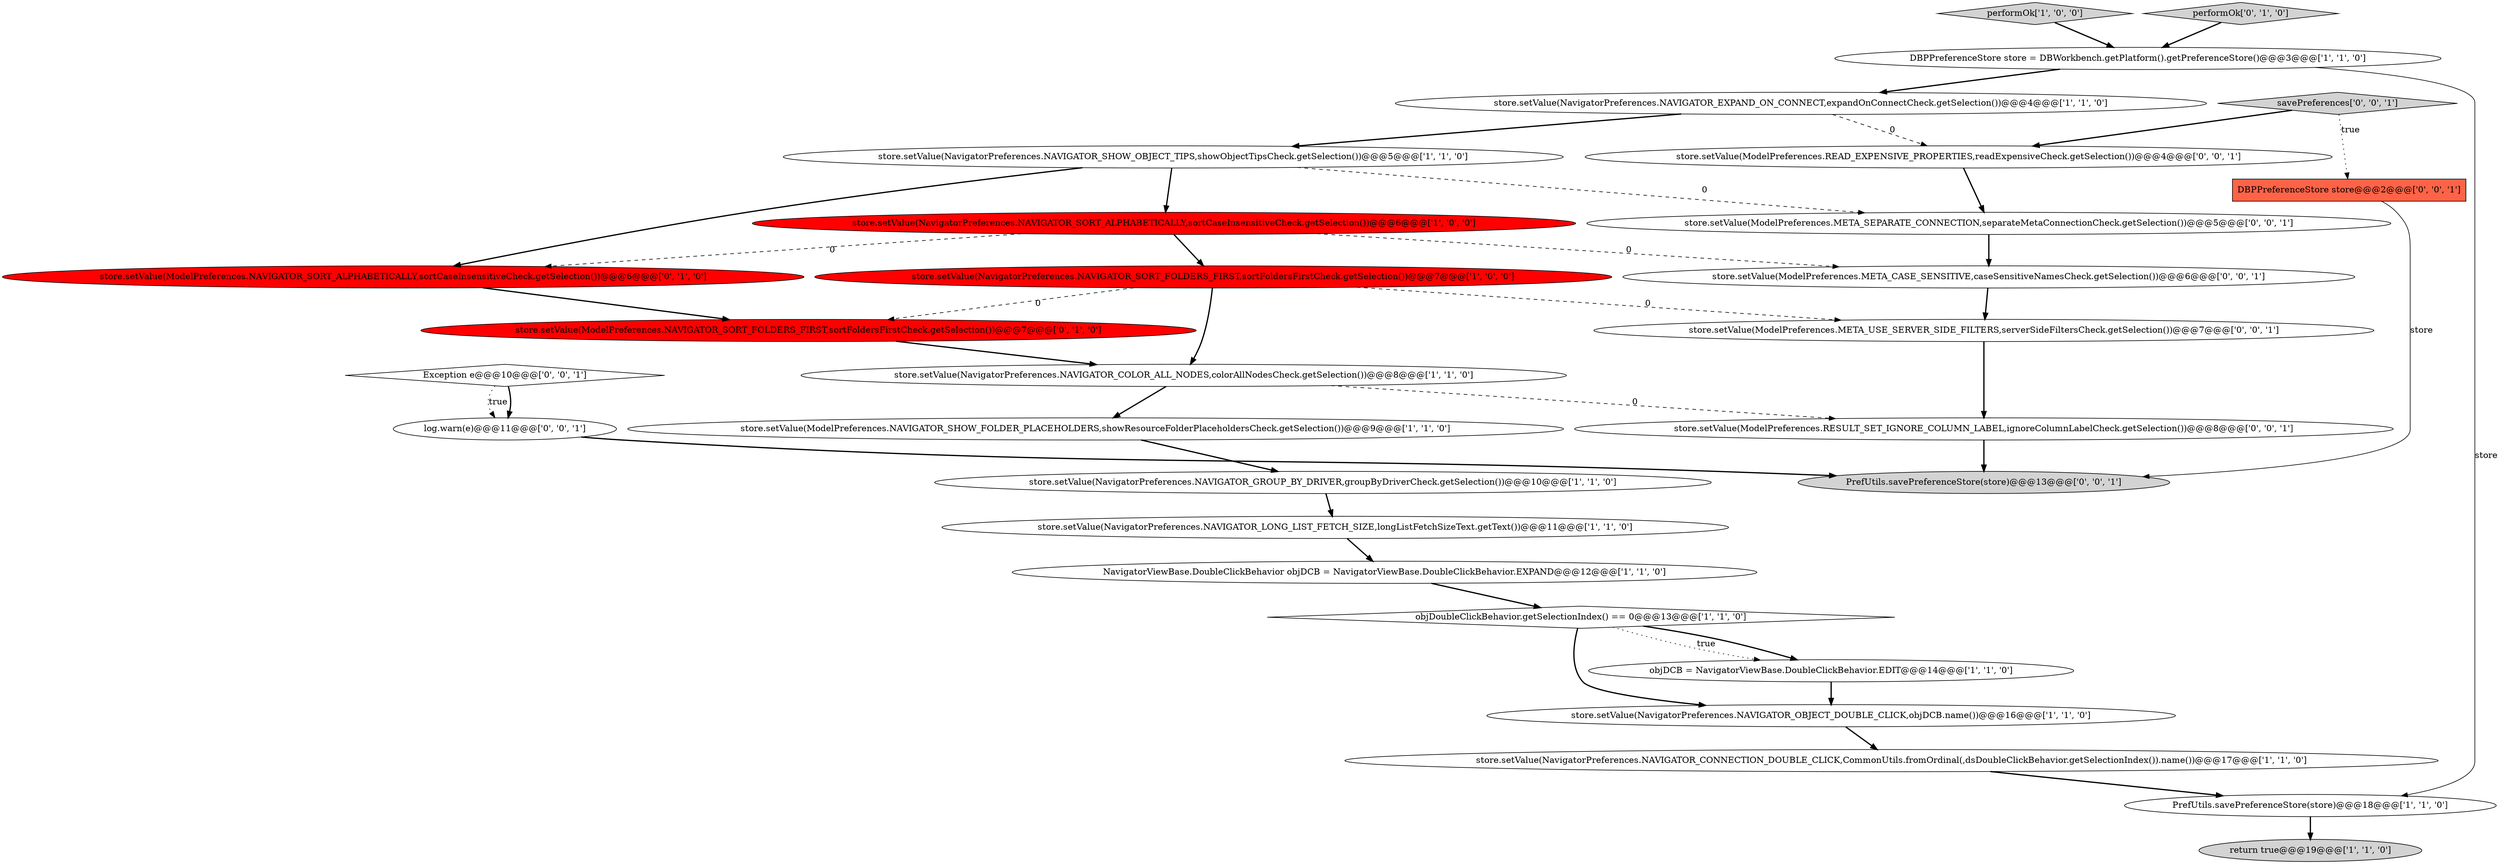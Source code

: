 digraph {
4 [style = filled, label = "store.setValue(NavigatorPreferences.NAVIGATOR_CONNECTION_DOUBLE_CLICK,CommonUtils.fromOrdinal(,dsDoubleClickBehavior.getSelectionIndex()).name())@@@17@@@['1', '1', '0']", fillcolor = white, shape = ellipse image = "AAA0AAABBB1BBB"];
29 [style = filled, label = "store.setValue(ModelPreferences.RESULT_SET_IGNORE_COLUMN_LABEL,ignoreColumnLabelCheck.getSelection())@@@8@@@['0', '0', '1']", fillcolor = white, shape = ellipse image = "AAA0AAABBB3BBB"];
28 [style = filled, label = "store.setValue(ModelPreferences.META_SEPARATE_CONNECTION,separateMetaConnectionCheck.getSelection())@@@5@@@['0', '0', '1']", fillcolor = white, shape = ellipse image = "AAA0AAABBB3BBB"];
6 [style = filled, label = "objDCB = NavigatorViewBase.DoubleClickBehavior.EDIT@@@14@@@['1', '1', '0']", fillcolor = white, shape = ellipse image = "AAA0AAABBB1BBB"];
13 [style = filled, label = "store.setValue(NavigatorPreferences.NAVIGATOR_COLOR_ALL_NODES,colorAllNodesCheck.getSelection())@@@8@@@['1', '1', '0']", fillcolor = white, shape = ellipse image = "AAA0AAABBB1BBB"];
1 [style = filled, label = "performOk['1', '0', '0']", fillcolor = lightgray, shape = diamond image = "AAA0AAABBB1BBB"];
26 [style = filled, label = "log.warn(e)@@@11@@@['0', '0', '1']", fillcolor = white, shape = ellipse image = "AAA0AAABBB3BBB"];
24 [style = filled, label = "Exception e@@@10@@@['0', '0', '1']", fillcolor = white, shape = diamond image = "AAA0AAABBB3BBB"];
19 [style = filled, label = "store.setValue(ModelPreferences.NAVIGATOR_SORT_FOLDERS_FIRST,sortFoldersFirstCheck.getSelection())@@@7@@@['0', '1', '0']", fillcolor = red, shape = ellipse image = "AAA1AAABBB2BBB"];
17 [style = filled, label = "performOk['0', '1', '0']", fillcolor = lightgray, shape = diamond image = "AAA0AAABBB2BBB"];
23 [style = filled, label = "store.setValue(ModelPreferences.META_CASE_SENSITIVE,caseSensitiveNamesCheck.getSelection())@@@6@@@['0', '0', '1']", fillcolor = white, shape = ellipse image = "AAA0AAABBB3BBB"];
3 [style = filled, label = "store.setValue(NavigatorPreferences.NAVIGATOR_OBJECT_DOUBLE_CLICK,objDCB.name())@@@16@@@['1', '1', '0']", fillcolor = white, shape = ellipse image = "AAA0AAABBB1BBB"];
21 [style = filled, label = "DBPPreferenceStore store@@@2@@@['0', '0', '1']", fillcolor = tomato, shape = box image = "AAA0AAABBB3BBB"];
12 [style = filled, label = "store.setValue(NavigatorPreferences.NAVIGATOR_LONG_LIST_FETCH_SIZE,longListFetchSizeText.getText())@@@11@@@['1', '1', '0']", fillcolor = white, shape = ellipse image = "AAA0AAABBB1BBB"];
5 [style = filled, label = "store.setValue(NavigatorPreferences.NAVIGATOR_EXPAND_ON_CONNECT,expandOnConnectCheck.getSelection())@@@4@@@['1', '1', '0']", fillcolor = white, shape = ellipse image = "AAA0AAABBB1BBB"];
7 [style = filled, label = "return true@@@19@@@['1', '1', '0']", fillcolor = lightgray, shape = ellipse image = "AAA0AAABBB1BBB"];
16 [style = filled, label = "store.setValue(NavigatorPreferences.NAVIGATOR_GROUP_BY_DRIVER,groupByDriverCheck.getSelection())@@@10@@@['1', '1', '0']", fillcolor = white, shape = ellipse image = "AAA0AAABBB1BBB"];
20 [style = filled, label = "PrefUtils.savePreferenceStore(store)@@@13@@@['0', '0', '1']", fillcolor = lightgray, shape = ellipse image = "AAA0AAABBB3BBB"];
10 [style = filled, label = "store.setValue(NavigatorPreferences.NAVIGATOR_SORT_ALPHABETICALLY,sortCaseInsensitiveCheck.getSelection())@@@6@@@['1', '0', '0']", fillcolor = red, shape = ellipse image = "AAA1AAABBB1BBB"];
9 [style = filled, label = "store.setValue(NavigatorPreferences.NAVIGATOR_SHOW_OBJECT_TIPS,showObjectTipsCheck.getSelection())@@@5@@@['1', '1', '0']", fillcolor = white, shape = ellipse image = "AAA0AAABBB1BBB"];
15 [style = filled, label = "store.setValue(ModelPreferences.NAVIGATOR_SHOW_FOLDER_PLACEHOLDERS,showResourceFolderPlaceholdersCheck.getSelection())@@@9@@@['1', '1', '0']", fillcolor = white, shape = ellipse image = "AAA0AAABBB1BBB"];
25 [style = filled, label = "store.setValue(ModelPreferences.META_USE_SERVER_SIDE_FILTERS,serverSideFiltersCheck.getSelection())@@@7@@@['0', '0', '1']", fillcolor = white, shape = ellipse image = "AAA0AAABBB3BBB"];
8 [style = filled, label = "DBPPreferenceStore store = DBWorkbench.getPlatform().getPreferenceStore()@@@3@@@['1', '1', '0']", fillcolor = white, shape = ellipse image = "AAA0AAABBB1BBB"];
18 [style = filled, label = "store.setValue(ModelPreferences.NAVIGATOR_SORT_ALPHABETICALLY,sortCaseInsensitiveCheck.getSelection())@@@6@@@['0', '1', '0']", fillcolor = red, shape = ellipse image = "AAA1AAABBB2BBB"];
22 [style = filled, label = "savePreferences['0', '0', '1']", fillcolor = lightgray, shape = diamond image = "AAA0AAABBB3BBB"];
0 [style = filled, label = "NavigatorViewBase.DoubleClickBehavior objDCB = NavigatorViewBase.DoubleClickBehavior.EXPAND@@@12@@@['1', '1', '0']", fillcolor = white, shape = ellipse image = "AAA0AAABBB1BBB"];
14 [style = filled, label = "PrefUtils.savePreferenceStore(store)@@@18@@@['1', '1', '0']", fillcolor = white, shape = ellipse image = "AAA0AAABBB1BBB"];
2 [style = filled, label = "store.setValue(NavigatorPreferences.NAVIGATOR_SORT_FOLDERS_FIRST,sortFoldersFirstCheck.getSelection())@@@7@@@['1', '0', '0']", fillcolor = red, shape = ellipse image = "AAA1AAABBB1BBB"];
27 [style = filled, label = "store.setValue(ModelPreferences.READ_EXPENSIVE_PROPERTIES,readExpensiveCheck.getSelection())@@@4@@@['0', '0', '1']", fillcolor = white, shape = ellipse image = "AAA0AAABBB3BBB"];
11 [style = filled, label = "objDoubleClickBehavior.getSelectionIndex() == 0@@@13@@@['1', '1', '0']", fillcolor = white, shape = diamond image = "AAA0AAABBB1BBB"];
22->21 [style = dotted, label="true"];
17->8 [style = bold, label=""];
6->3 [style = bold, label=""];
23->25 [style = bold, label=""];
4->14 [style = bold, label=""];
2->19 [style = dashed, label="0"];
1->8 [style = bold, label=""];
5->9 [style = bold, label=""];
13->29 [style = dashed, label="0"];
27->28 [style = bold, label=""];
11->6 [style = bold, label=""];
9->28 [style = dashed, label="0"];
18->19 [style = bold, label=""];
0->11 [style = bold, label=""];
9->10 [style = bold, label=""];
25->29 [style = bold, label=""];
15->16 [style = bold, label=""];
12->0 [style = bold, label=""];
3->4 [style = bold, label=""];
21->20 [style = solid, label="store"];
8->14 [style = solid, label="store"];
14->7 [style = bold, label=""];
2->13 [style = bold, label=""];
24->26 [style = bold, label=""];
29->20 [style = bold, label=""];
5->27 [style = dashed, label="0"];
9->18 [style = bold, label=""];
19->13 [style = bold, label=""];
8->5 [style = bold, label=""];
22->27 [style = bold, label=""];
11->3 [style = bold, label=""];
24->26 [style = dotted, label="true"];
28->23 [style = bold, label=""];
11->6 [style = dotted, label="true"];
2->25 [style = dashed, label="0"];
10->2 [style = bold, label=""];
13->15 [style = bold, label=""];
16->12 [style = bold, label=""];
10->23 [style = dashed, label="0"];
10->18 [style = dashed, label="0"];
26->20 [style = bold, label=""];
}
